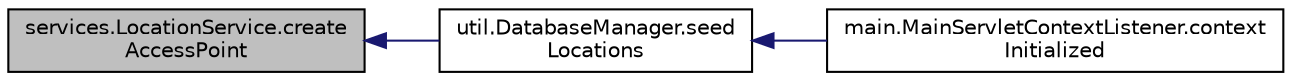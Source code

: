 digraph "services.LocationService.createAccessPoint"
{
  edge [fontname="Helvetica",fontsize="10",labelfontname="Helvetica",labelfontsize="10"];
  node [fontname="Helvetica",fontsize="10",shape=record];
  rankdir="LR";
  Node15 [label="services.LocationService.create\lAccessPoint",height=0.2,width=0.4,color="black", fillcolor="grey75", style="filled", fontcolor="black"];
  Node15 -> Node16 [dir="back",color="midnightblue",fontsize="10",style="solid",fontname="Helvetica"];
  Node16 [label="util.DatabaseManager.seed\lLocations",height=0.2,width=0.4,color="black", fillcolor="white", style="filled",URL="$classutil_1_1_database_manager.html#a0ea9df6100ce303375a61c1d6e1aa53d"];
  Node16 -> Node17 [dir="back",color="midnightblue",fontsize="10",style="solid",fontname="Helvetica"];
  Node17 [label="main.MainServletContextListener.context\lInitialized",height=0.2,width=0.4,color="black", fillcolor="white", style="filled",URL="$classmain_1_1_main_servlet_context_listener.html#a00311344addf99b3723a1c85a738447e"];
}
